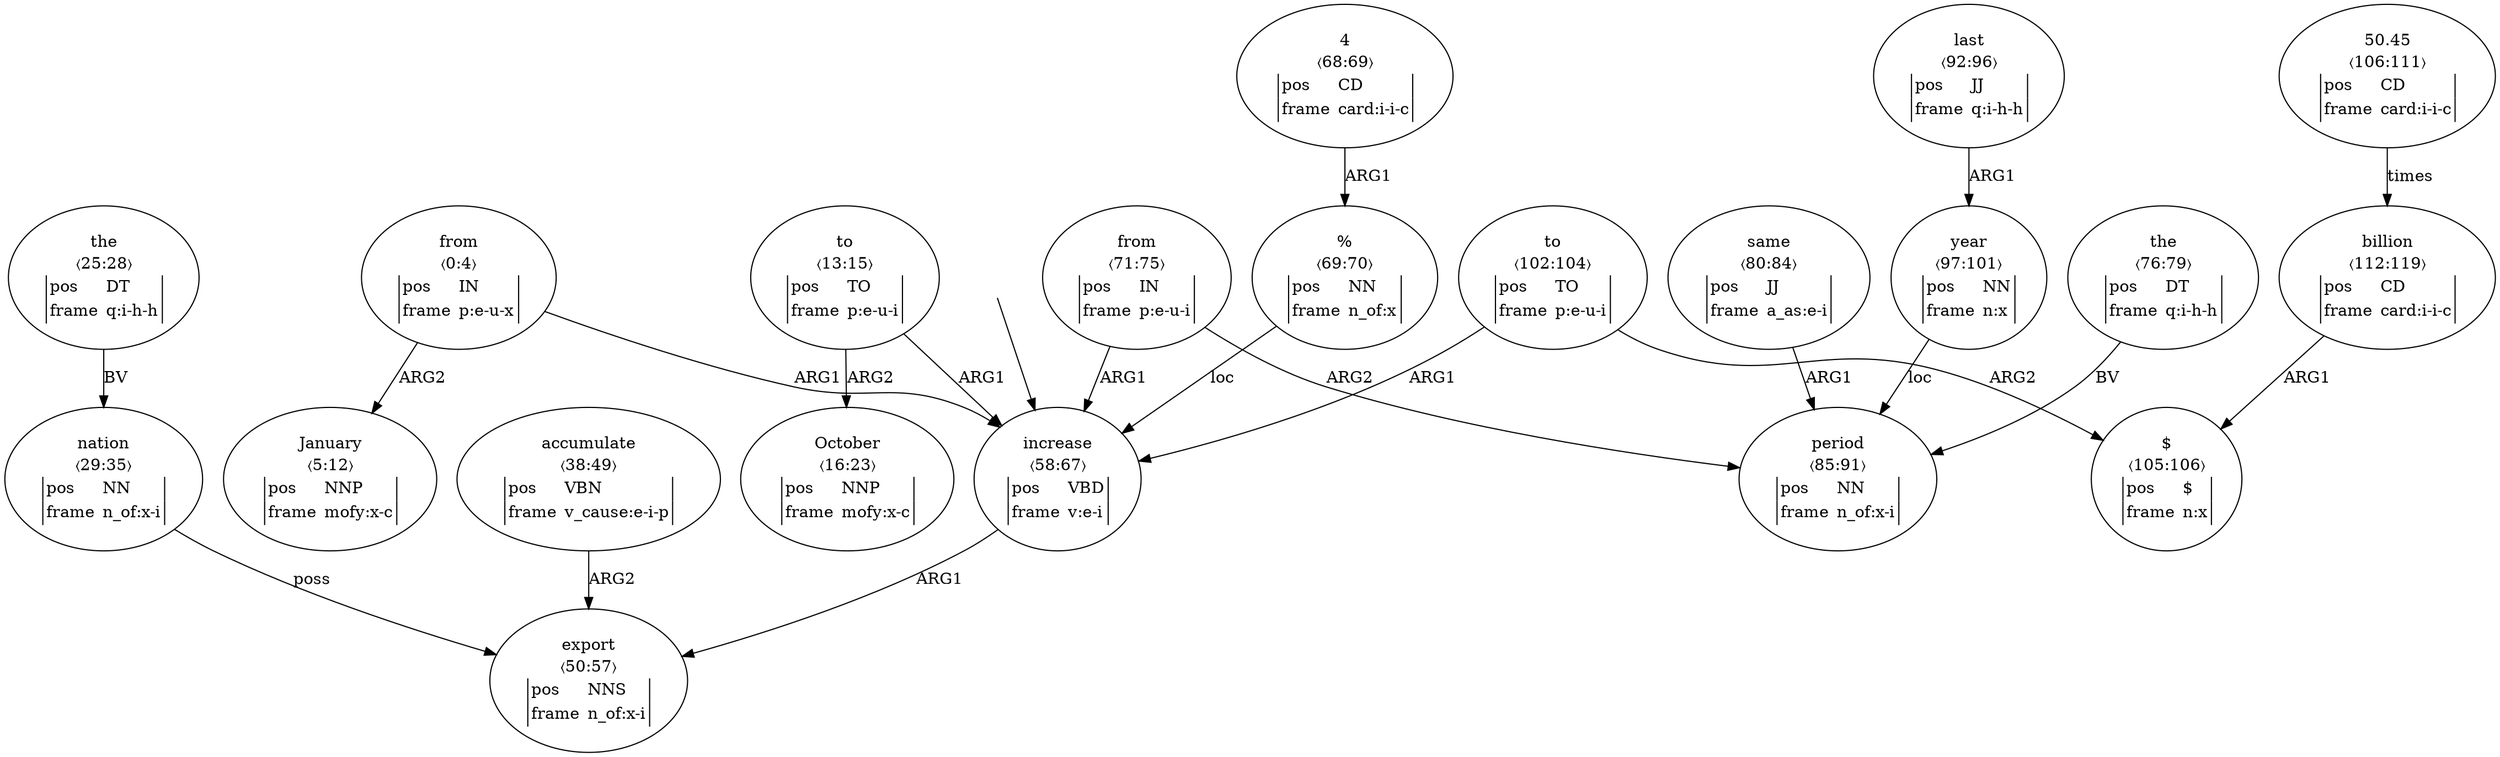 digraph "20011007" {
  top [ style=invis ];
  top -> 10;
  0 [ label=<<table align="center" border="0" cellspacing="0"><tr><td colspan="2">from</td></tr><tr><td colspan="2">〈0:4〉</td></tr><tr><td sides="l" border="1" align="left">pos</td><td sides="r" border="1" align="left">IN</td></tr><tr><td sides="l" border="1" align="left">frame</td><td sides="r" border="1" align="left">p:e-u-x</td></tr></table>> ];
  1 [ label=<<table align="center" border="0" cellspacing="0"><tr><td colspan="2">January</td></tr><tr><td colspan="2">〈5:12〉</td></tr><tr><td sides="l" border="1" align="left">pos</td><td sides="r" border="1" align="left">NNP</td></tr><tr><td sides="l" border="1" align="left">frame</td><td sides="r" border="1" align="left">mofy:x-c</td></tr></table>> ];
  2 [ label=<<table align="center" border="0" cellspacing="0"><tr><td colspan="2">to</td></tr><tr><td colspan="2">〈13:15〉</td></tr><tr><td sides="l" border="1" align="left">pos</td><td sides="r" border="1" align="left">TO</td></tr><tr><td sides="l" border="1" align="left">frame</td><td sides="r" border="1" align="left">p:e-u-i</td></tr></table>> ];
  3 [ label=<<table align="center" border="0" cellspacing="0"><tr><td colspan="2">October</td></tr><tr><td colspan="2">〈16:23〉</td></tr><tr><td sides="l" border="1" align="left">pos</td><td sides="r" border="1" align="left">NNP</td></tr><tr><td sides="l" border="1" align="left">frame</td><td sides="r" border="1" align="left">mofy:x-c</td></tr></table>> ];
  5 [ label=<<table align="center" border="0" cellspacing="0"><tr><td colspan="2">the</td></tr><tr><td colspan="2">〈25:28〉</td></tr><tr><td sides="l" border="1" align="left">pos</td><td sides="r" border="1" align="left">DT</td></tr><tr><td sides="l" border="1" align="left">frame</td><td sides="r" border="1" align="left">q:i-h-h</td></tr></table>> ];
  6 [ label=<<table align="center" border="0" cellspacing="0"><tr><td colspan="2">nation</td></tr><tr><td colspan="2">〈29:35〉</td></tr><tr><td sides="l" border="1" align="left">pos</td><td sides="r" border="1" align="left">NN</td></tr><tr><td sides="l" border="1" align="left">frame</td><td sides="r" border="1" align="left">n_of:x-i</td></tr></table>> ];
  8 [ label=<<table align="center" border="0" cellspacing="0"><tr><td colspan="2">accumulate</td></tr><tr><td colspan="2">〈38:49〉</td></tr><tr><td sides="l" border="1" align="left">pos</td><td sides="r" border="1" align="left">VBN</td></tr><tr><td sides="l" border="1" align="left">frame</td><td sides="r" border="1" align="left">v_cause:e-i-p</td></tr></table>> ];
  9 [ label=<<table align="center" border="0" cellspacing="0"><tr><td colspan="2">export</td></tr><tr><td colspan="2">〈50:57〉</td></tr><tr><td sides="l" border="1" align="left">pos</td><td sides="r" border="1" align="left">NNS</td></tr><tr><td sides="l" border="1" align="left">frame</td><td sides="r" border="1" align="left">n_of:x-i</td></tr></table>> ];
  10 [ label=<<table align="center" border="0" cellspacing="0"><tr><td colspan="2">increase</td></tr><tr><td colspan="2">〈58:67〉</td></tr><tr><td sides="l" border="1" align="left">pos</td><td sides="r" border="1" align="left">VBD</td></tr><tr><td sides="l" border="1" align="left">frame</td><td sides="r" border="1" align="left">v:e-i</td></tr></table>> ];
  11 [ label=<<table align="center" border="0" cellspacing="0"><tr><td colspan="2">4</td></tr><tr><td colspan="2">〈68:69〉</td></tr><tr><td sides="l" border="1" align="left">pos</td><td sides="r" border="1" align="left">CD</td></tr><tr><td sides="l" border="1" align="left">frame</td><td sides="r" border="1" align="left">card:i-i-c</td></tr></table>> ];
  12 [ label=<<table align="center" border="0" cellspacing="0"><tr><td colspan="2">%</td></tr><tr><td colspan="2">〈69:70〉</td></tr><tr><td sides="l" border="1" align="left">pos</td><td sides="r" border="1" align="left">NN</td></tr><tr><td sides="l" border="1" align="left">frame</td><td sides="r" border="1" align="left">n_of:x</td></tr></table>> ];
  13 [ label=<<table align="center" border="0" cellspacing="0"><tr><td colspan="2">from</td></tr><tr><td colspan="2">〈71:75〉</td></tr><tr><td sides="l" border="1" align="left">pos</td><td sides="r" border="1" align="left">IN</td></tr><tr><td sides="l" border="1" align="left">frame</td><td sides="r" border="1" align="left">p:e-u-i</td></tr></table>> ];
  14 [ label=<<table align="center" border="0" cellspacing="0"><tr><td colspan="2">the</td></tr><tr><td colspan="2">〈76:79〉</td></tr><tr><td sides="l" border="1" align="left">pos</td><td sides="r" border="1" align="left">DT</td></tr><tr><td sides="l" border="1" align="left">frame</td><td sides="r" border="1" align="left">q:i-h-h</td></tr></table>> ];
  15 [ label=<<table align="center" border="0" cellspacing="0"><tr><td colspan="2">same</td></tr><tr><td colspan="2">〈80:84〉</td></tr><tr><td sides="l" border="1" align="left">pos</td><td sides="r" border="1" align="left">JJ</td></tr><tr><td sides="l" border="1" align="left">frame</td><td sides="r" border="1" align="left">a_as:e-i</td></tr></table>> ];
  16 [ label=<<table align="center" border="0" cellspacing="0"><tr><td colspan="2">period</td></tr><tr><td colspan="2">〈85:91〉</td></tr><tr><td sides="l" border="1" align="left">pos</td><td sides="r" border="1" align="left">NN</td></tr><tr><td sides="l" border="1" align="left">frame</td><td sides="r" border="1" align="left">n_of:x-i</td></tr></table>> ];
  17 [ label=<<table align="center" border="0" cellspacing="0"><tr><td colspan="2">last</td></tr><tr><td colspan="2">〈92:96〉</td></tr><tr><td sides="l" border="1" align="left">pos</td><td sides="r" border="1" align="left">JJ</td></tr><tr><td sides="l" border="1" align="left">frame</td><td sides="r" border="1" align="left">q:i-h-h</td></tr></table>> ];
  18 [ label=<<table align="center" border="0" cellspacing="0"><tr><td colspan="2">year</td></tr><tr><td colspan="2">〈97:101〉</td></tr><tr><td sides="l" border="1" align="left">pos</td><td sides="r" border="1" align="left">NN</td></tr><tr><td sides="l" border="1" align="left">frame</td><td sides="r" border="1" align="left">n:x</td></tr></table>> ];
  19 [ label=<<table align="center" border="0" cellspacing="0"><tr><td colspan="2">to</td></tr><tr><td colspan="2">〈102:104〉</td></tr><tr><td sides="l" border="1" align="left">pos</td><td sides="r" border="1" align="left">TO</td></tr><tr><td sides="l" border="1" align="left">frame</td><td sides="r" border="1" align="left">p:e-u-i</td></tr></table>> ];
  20 [ label=<<table align="center" border="0" cellspacing="0"><tr><td colspan="2">$</td></tr><tr><td colspan="2">〈105:106〉</td></tr><tr><td sides="l" border="1" align="left">pos</td><td sides="r" border="1" align="left">$</td></tr><tr><td sides="l" border="1" align="left">frame</td><td sides="r" border="1" align="left">n:x</td></tr></table>> ];
  21 [ label=<<table align="center" border="0" cellspacing="0"><tr><td colspan="2">50.45</td></tr><tr><td colspan="2">〈106:111〉</td></tr><tr><td sides="l" border="1" align="left">pos</td><td sides="r" border="1" align="left">CD</td></tr><tr><td sides="l" border="1" align="left">frame</td><td sides="r" border="1" align="left">card:i-i-c</td></tr></table>> ];
  22 [ label=<<table align="center" border="0" cellspacing="0"><tr><td colspan="2">billion</td></tr><tr><td colspan="2">〈112:119〉</td></tr><tr><td sides="l" border="1" align="left">pos</td><td sides="r" border="1" align="left">CD</td></tr><tr><td sides="l" border="1" align="left">frame</td><td sides="r" border="1" align="left">card:i-i-c</td></tr></table>> ];
  2 -> 3 [ label="ARG2" ];
  0 -> 10 [ label="ARG1" ];
  17 -> 18 [ label="ARG1" ];
  2 -> 10 [ label="ARG1" ];
  0 -> 1 [ label="ARG2" ];
  18 -> 16 [ label="loc" ];
  11 -> 12 [ label="ARG1" ];
  19 -> 10 [ label="ARG1" ];
  10 -> 9 [ label="ARG1" ];
  15 -> 16 [ label="ARG1" ];
  14 -> 16 [ label="BV" ];
  21 -> 22 [ label="times" ];
  13 -> 10 [ label="ARG1" ];
  8 -> 9 [ label="ARG2" ];
  12 -> 10 [ label="loc" ];
  13 -> 16 [ label="ARG2" ];
  22 -> 20 [ label="ARG1" ];
  5 -> 6 [ label="BV" ];
  6 -> 9 [ label="poss" ];
  19 -> 20 [ label="ARG2" ];
}

